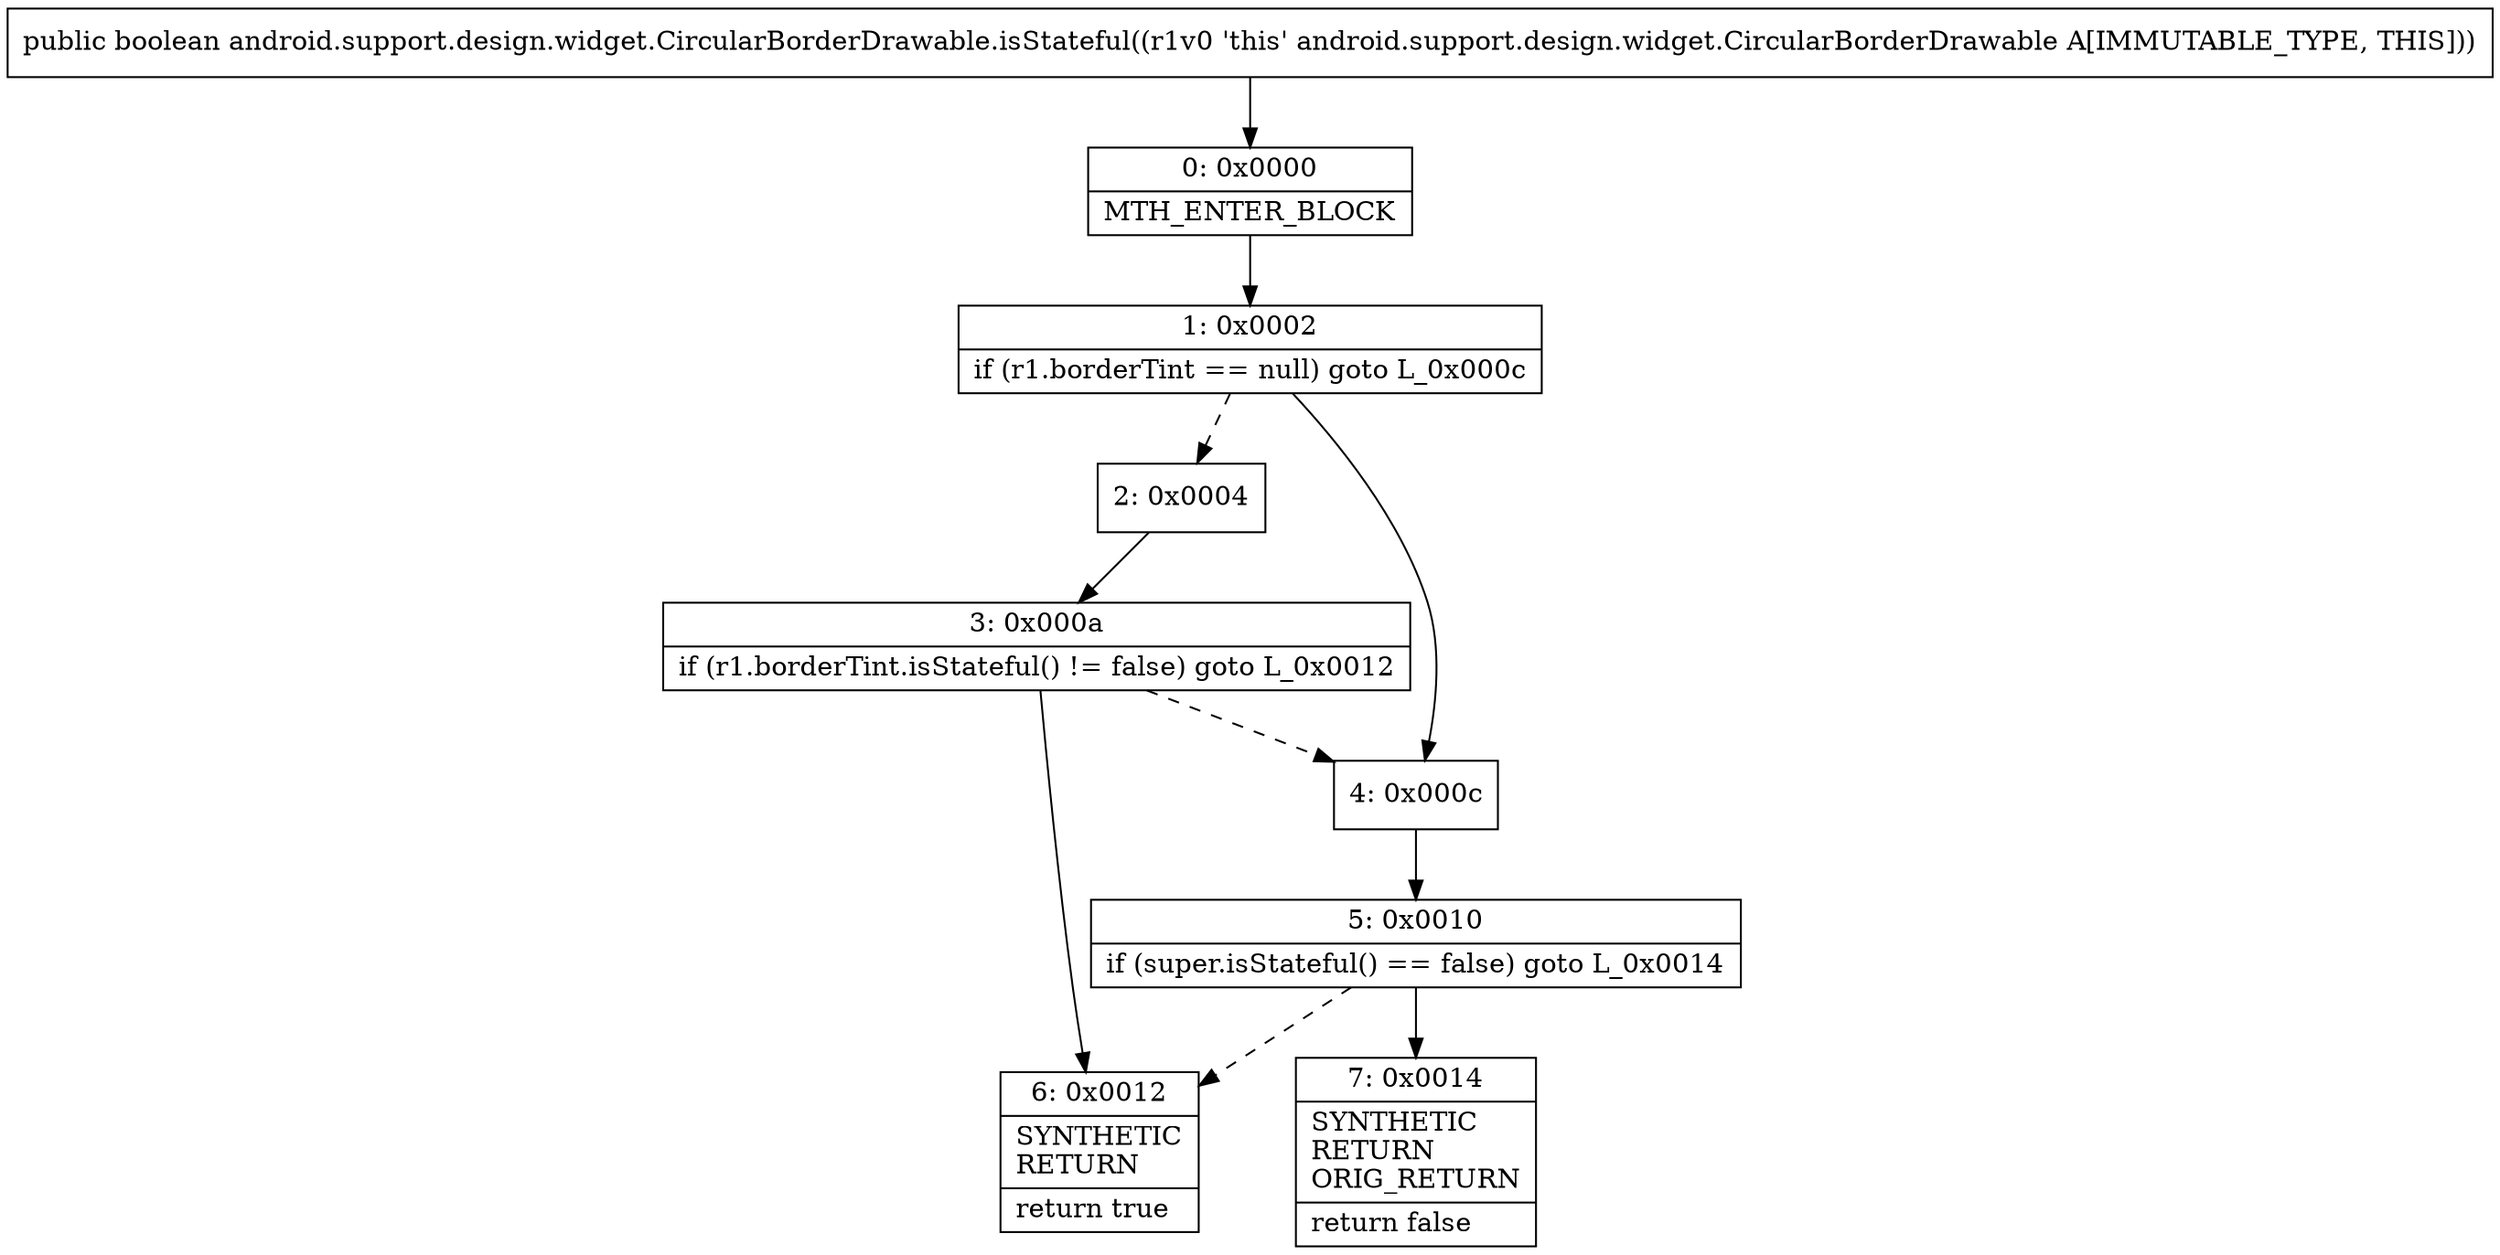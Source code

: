 digraph "CFG forandroid.support.design.widget.CircularBorderDrawable.isStateful()Z" {
Node_0 [shape=record,label="{0\:\ 0x0000|MTH_ENTER_BLOCK\l}"];
Node_1 [shape=record,label="{1\:\ 0x0002|if (r1.borderTint == null) goto L_0x000c\l}"];
Node_2 [shape=record,label="{2\:\ 0x0004}"];
Node_3 [shape=record,label="{3\:\ 0x000a|if (r1.borderTint.isStateful() != false) goto L_0x0012\l}"];
Node_4 [shape=record,label="{4\:\ 0x000c}"];
Node_5 [shape=record,label="{5\:\ 0x0010|if (super.isStateful() == false) goto L_0x0014\l}"];
Node_6 [shape=record,label="{6\:\ 0x0012|SYNTHETIC\lRETURN\l|return true\l}"];
Node_7 [shape=record,label="{7\:\ 0x0014|SYNTHETIC\lRETURN\lORIG_RETURN\l|return false\l}"];
MethodNode[shape=record,label="{public boolean android.support.design.widget.CircularBorderDrawable.isStateful((r1v0 'this' android.support.design.widget.CircularBorderDrawable A[IMMUTABLE_TYPE, THIS])) }"];
MethodNode -> Node_0;
Node_0 -> Node_1;
Node_1 -> Node_2[style=dashed];
Node_1 -> Node_4;
Node_2 -> Node_3;
Node_3 -> Node_4[style=dashed];
Node_3 -> Node_6;
Node_4 -> Node_5;
Node_5 -> Node_6[style=dashed];
Node_5 -> Node_7;
}

